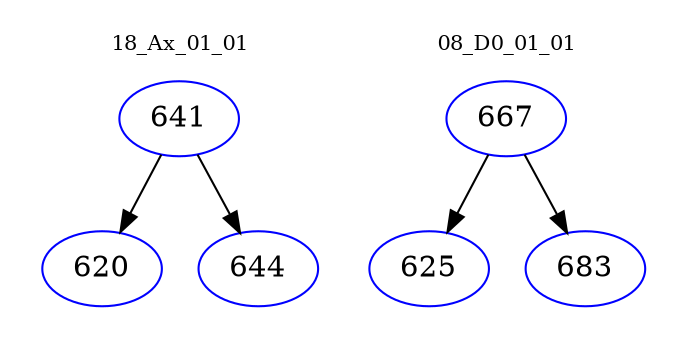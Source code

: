 digraph{
subgraph cluster_0 {
color = white
label = "18_Ax_01_01";
fontsize=10;
T0_641 [label="641", color="blue"]
T0_641 -> T0_620 [color="black"]
T0_620 [label="620", color="blue"]
T0_641 -> T0_644 [color="black"]
T0_644 [label="644", color="blue"]
}
subgraph cluster_1 {
color = white
label = "08_D0_01_01";
fontsize=10;
T1_667 [label="667", color="blue"]
T1_667 -> T1_625 [color="black"]
T1_625 [label="625", color="blue"]
T1_667 -> T1_683 [color="black"]
T1_683 [label="683", color="blue"]
}
}
